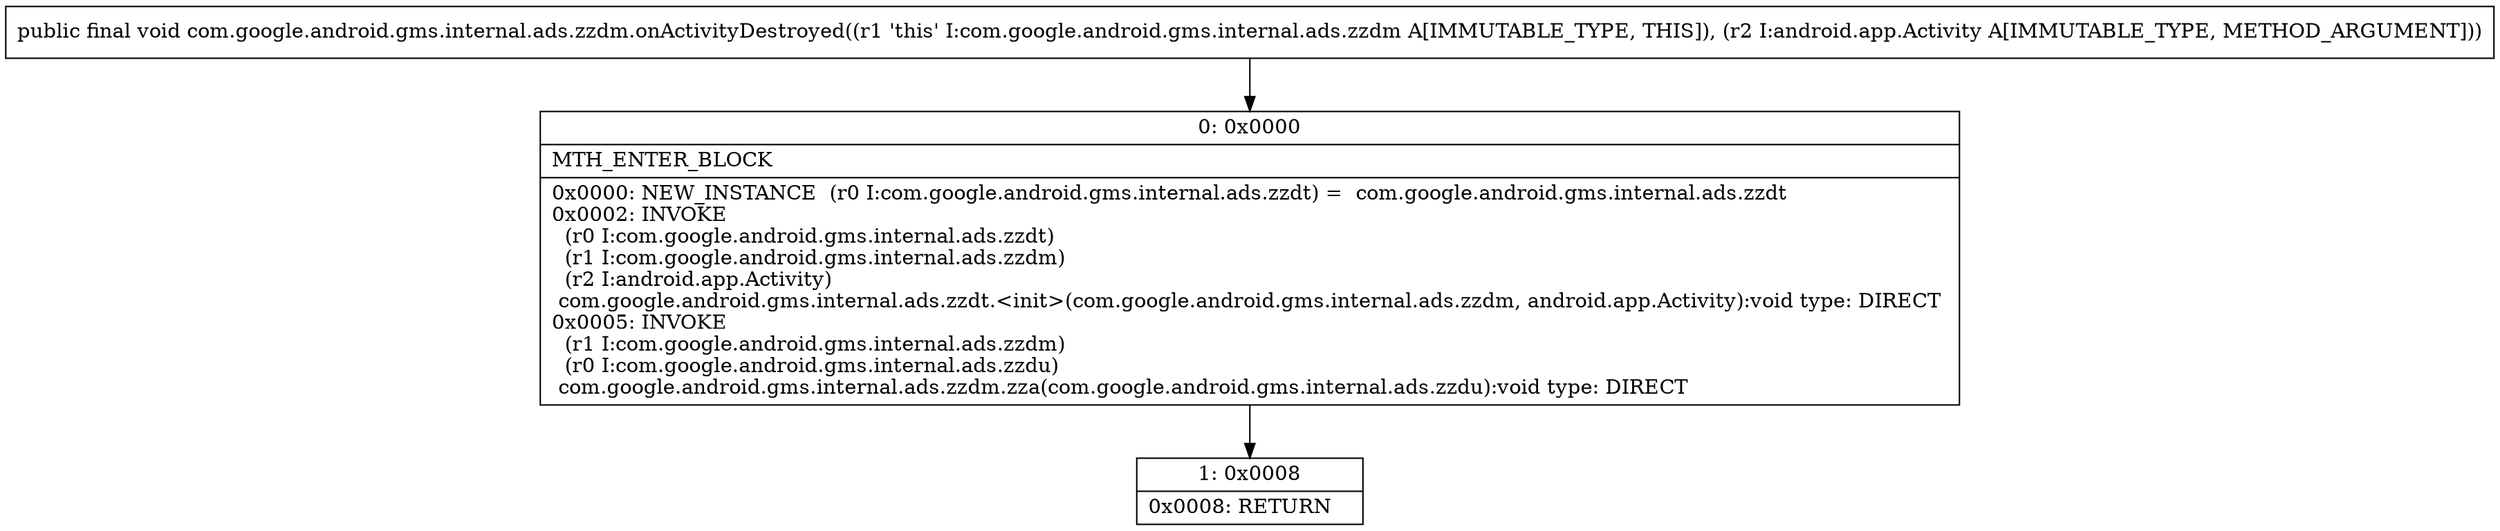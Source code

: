 digraph "CFG forcom.google.android.gms.internal.ads.zzdm.onActivityDestroyed(Landroid\/app\/Activity;)V" {
Node_0 [shape=record,label="{0\:\ 0x0000|MTH_ENTER_BLOCK\l|0x0000: NEW_INSTANCE  (r0 I:com.google.android.gms.internal.ads.zzdt) =  com.google.android.gms.internal.ads.zzdt \l0x0002: INVOKE  \l  (r0 I:com.google.android.gms.internal.ads.zzdt)\l  (r1 I:com.google.android.gms.internal.ads.zzdm)\l  (r2 I:android.app.Activity)\l com.google.android.gms.internal.ads.zzdt.\<init\>(com.google.android.gms.internal.ads.zzdm, android.app.Activity):void type: DIRECT \l0x0005: INVOKE  \l  (r1 I:com.google.android.gms.internal.ads.zzdm)\l  (r0 I:com.google.android.gms.internal.ads.zzdu)\l com.google.android.gms.internal.ads.zzdm.zza(com.google.android.gms.internal.ads.zzdu):void type: DIRECT \l}"];
Node_1 [shape=record,label="{1\:\ 0x0008|0x0008: RETURN   \l}"];
MethodNode[shape=record,label="{public final void com.google.android.gms.internal.ads.zzdm.onActivityDestroyed((r1 'this' I:com.google.android.gms.internal.ads.zzdm A[IMMUTABLE_TYPE, THIS]), (r2 I:android.app.Activity A[IMMUTABLE_TYPE, METHOD_ARGUMENT])) }"];
MethodNode -> Node_0;
Node_0 -> Node_1;
}

